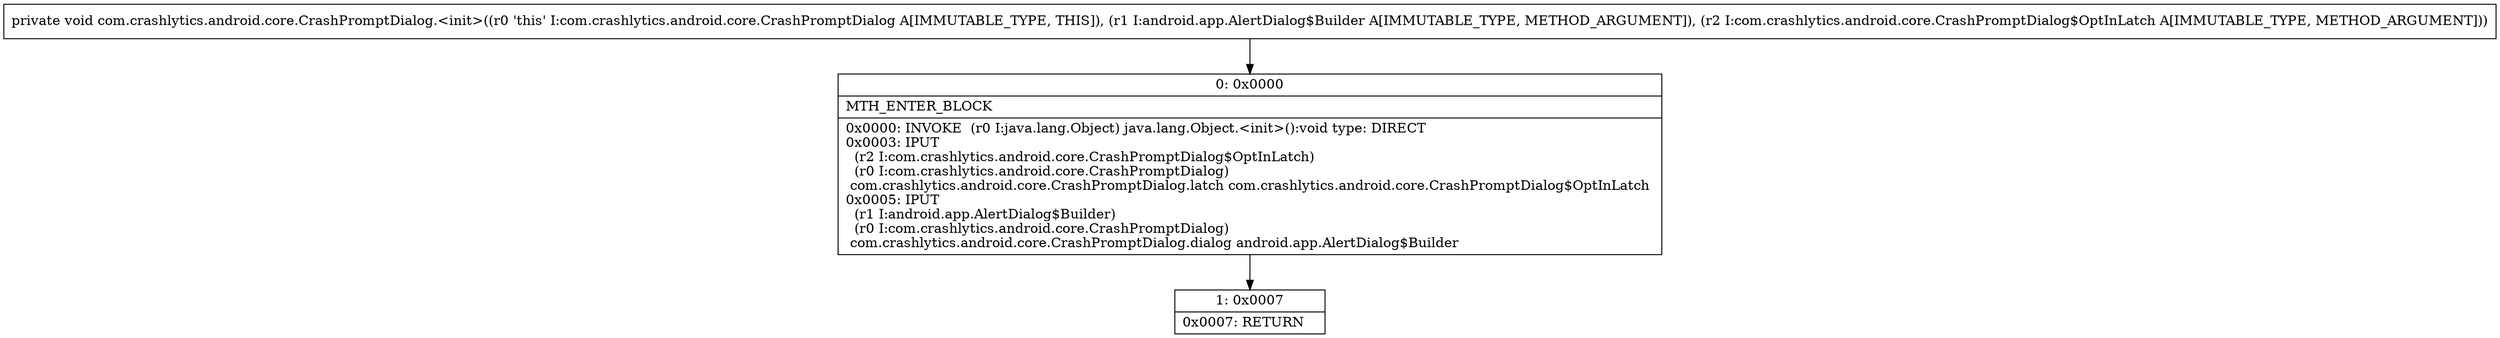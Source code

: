digraph "CFG forcom.crashlytics.android.core.CrashPromptDialog.\<init\>(Landroid\/app\/AlertDialog$Builder;Lcom\/crashlytics\/android\/core\/CrashPromptDialog$OptInLatch;)V" {
Node_0 [shape=record,label="{0\:\ 0x0000|MTH_ENTER_BLOCK\l|0x0000: INVOKE  (r0 I:java.lang.Object) java.lang.Object.\<init\>():void type: DIRECT \l0x0003: IPUT  \l  (r2 I:com.crashlytics.android.core.CrashPromptDialog$OptInLatch)\l  (r0 I:com.crashlytics.android.core.CrashPromptDialog)\l com.crashlytics.android.core.CrashPromptDialog.latch com.crashlytics.android.core.CrashPromptDialog$OptInLatch \l0x0005: IPUT  \l  (r1 I:android.app.AlertDialog$Builder)\l  (r0 I:com.crashlytics.android.core.CrashPromptDialog)\l com.crashlytics.android.core.CrashPromptDialog.dialog android.app.AlertDialog$Builder \l}"];
Node_1 [shape=record,label="{1\:\ 0x0007|0x0007: RETURN   \l}"];
MethodNode[shape=record,label="{private void com.crashlytics.android.core.CrashPromptDialog.\<init\>((r0 'this' I:com.crashlytics.android.core.CrashPromptDialog A[IMMUTABLE_TYPE, THIS]), (r1 I:android.app.AlertDialog$Builder A[IMMUTABLE_TYPE, METHOD_ARGUMENT]), (r2 I:com.crashlytics.android.core.CrashPromptDialog$OptInLatch A[IMMUTABLE_TYPE, METHOD_ARGUMENT])) }"];
MethodNode -> Node_0;
Node_0 -> Node_1;
}

